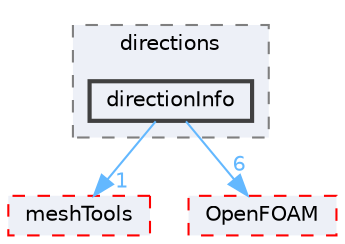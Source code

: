 digraph "src/dynamicMesh/meshCut/directions/directionInfo"
{
 // LATEX_PDF_SIZE
  bgcolor="transparent";
  edge [fontname=Helvetica,fontsize=10,labelfontname=Helvetica,labelfontsize=10];
  node [fontname=Helvetica,fontsize=10,shape=box,height=0.2,width=0.4];
  compound=true
  subgraph clusterdir_9307821a0d8d3275ecd60e0907e34b47 {
    graph [ bgcolor="#edf0f7", pencolor="grey50", label="directions", fontname=Helvetica,fontsize=10 style="filled,dashed", URL="dir_9307821a0d8d3275ecd60e0907e34b47.html",tooltip=""]
  dir_cefc44570b110cd29f1559ba19ad6d69 [label="directionInfo", fillcolor="#edf0f7", color="grey25", style="filled,bold", URL="dir_cefc44570b110cd29f1559ba19ad6d69.html",tooltip=""];
  }
  dir_ae30ad0bef50cf391b24c614251bb9fd [label="meshTools", fillcolor="#edf0f7", color="red", style="filled,dashed", URL="dir_ae30ad0bef50cf391b24c614251bb9fd.html",tooltip=""];
  dir_c5473ff19b20e6ec4dfe5c310b3778a8 [label="OpenFOAM", fillcolor="#edf0f7", color="red", style="filled,dashed", URL="dir_c5473ff19b20e6ec4dfe5c310b3778a8.html",tooltip=""];
  dir_cefc44570b110cd29f1559ba19ad6d69->dir_ae30ad0bef50cf391b24c614251bb9fd [headlabel="1", labeldistance=1.5 headhref="dir_000958_002382.html" href="dir_000958_002382.html" color="steelblue1" fontcolor="steelblue1"];
  dir_cefc44570b110cd29f1559ba19ad6d69->dir_c5473ff19b20e6ec4dfe5c310b3778a8 [headlabel="6", labeldistance=1.5 headhref="dir_000958_002695.html" href="dir_000958_002695.html" color="steelblue1" fontcolor="steelblue1"];
}

